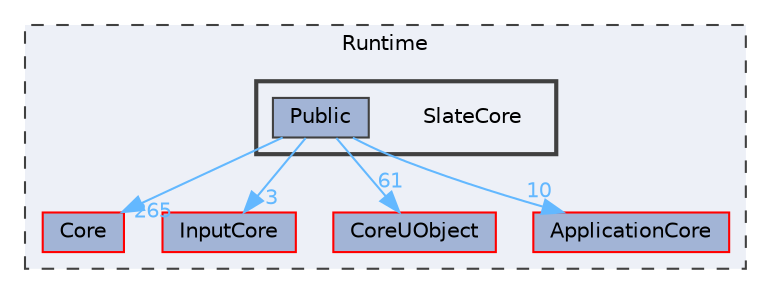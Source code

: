 digraph "SlateCore"
{
 // INTERACTIVE_SVG=YES
 // LATEX_PDF_SIZE
  bgcolor="transparent";
  edge [fontname=Helvetica,fontsize=10,labelfontname=Helvetica,labelfontsize=10];
  node [fontname=Helvetica,fontsize=10,shape=box,height=0.2,width=0.4];
  compound=true
  subgraph clusterdir_7536b172fbd480bfd146a1b1acd6856b {
    graph [ bgcolor="#edf0f7", pencolor="grey25", label="Runtime", fontname=Helvetica,fontsize=10 style="filled,dashed", URL="dir_7536b172fbd480bfd146a1b1acd6856b.html",tooltip=""]
  dir_0e6cddcc9caa1238c7f3774224afaa45 [label="Core", fillcolor="#a2b4d6", color="red", style="filled", URL="dir_0e6cddcc9caa1238c7f3774224afaa45.html",tooltip=""];
  dir_3e8e1daf27a38f5d72a6cbf6f3b5d663 [label="InputCore", fillcolor="#a2b4d6", color="red", style="filled", URL="dir_3e8e1daf27a38f5d72a6cbf6f3b5d663.html",tooltip=""];
  dir_4c499e5e32e2b4479ad7e552df73eeae [label="CoreUObject", fillcolor="#a2b4d6", color="red", style="filled", URL="dir_4c499e5e32e2b4479ad7e552df73eeae.html",tooltip=""];
  dir_a0470932637a5b4378844d0dd6134206 [label="ApplicationCore", fillcolor="#a2b4d6", color="red", style="filled", URL="dir_a0470932637a5b4378844d0dd6134206.html",tooltip=""];
  subgraph clusterdir_f0f0d357c8c9eca10fb05693ae8c53b1 {
    graph [ bgcolor="#edf0f7", pencolor="grey25", label="", fontname=Helvetica,fontsize=10 style="filled,bold", URL="dir_f0f0d357c8c9eca10fb05693ae8c53b1.html",tooltip=""]
    dir_f0f0d357c8c9eca10fb05693ae8c53b1 [shape=plaintext, label="SlateCore"];
  dir_14e7ebd69e9a4010803c73febb04adda [label="Public", fillcolor="#a2b4d6", color="grey25", style="filled", URL="dir_14e7ebd69e9a4010803c73febb04adda.html",tooltip=""];
  }
  }
  dir_14e7ebd69e9a4010803c73febb04adda->dir_0e6cddcc9caa1238c7f3774224afaa45 [headlabel="265", labeldistance=1.5 headhref="dir_000953_000266.html" href="dir_000953_000266.html" color="steelblue1" fontcolor="steelblue1"];
  dir_14e7ebd69e9a4010803c73febb04adda->dir_3e8e1daf27a38f5d72a6cbf6f3b5d663 [headlabel="3", labeldistance=1.5 headhref="dir_000953_000493.html" href="dir_000953_000493.html" color="steelblue1" fontcolor="steelblue1"];
  dir_14e7ebd69e9a4010803c73febb04adda->dir_4c499e5e32e2b4479ad7e552df73eeae [headlabel="61", labeldistance=1.5 headhref="dir_000953_000268.html" href="dir_000953_000268.html" color="steelblue1" fontcolor="steelblue1"];
  dir_14e7ebd69e9a4010803c73febb04adda->dir_a0470932637a5b4378844d0dd6134206 [headlabel="10", labeldistance=1.5 headhref="dir_000953_000056.html" href="dir_000953_000056.html" color="steelblue1" fontcolor="steelblue1"];
}
